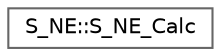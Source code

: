 digraph "クラス階層図"
{
 // LATEX_PDF_SIZE
  bgcolor="transparent";
  edge [fontname=Helvetica,fontsize=10,labelfontname=Helvetica,labelfontsize=10];
  node [fontname=Helvetica,fontsize=10,shape=box,height=0.2,width=0.4];
  rankdir="LR";
  Node0 [id="Node000000",label="S_NE::S_NE_Calc",height=0.2,width=0.4,color="grey40", fillcolor="white", style="filled",URL="$class_s___n_e_1_1_s___n_e___calc.html",tooltip=" "];
}
